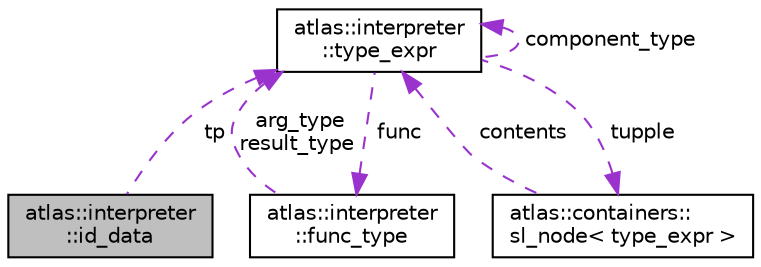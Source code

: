 digraph "atlas::interpreter::id_data"
{
  edge [fontname="Helvetica",fontsize="10",labelfontname="Helvetica",labelfontsize="10"];
  node [fontname="Helvetica",fontsize="10",shape=record];
  Node1 [label="atlas::interpreter\l::id_data",height=0.2,width=0.4,color="black", fillcolor="grey75", style="filled", fontcolor="black"];
  Node2 -> Node1 [dir="back",color="darkorchid3",fontsize="10",style="dashed",label=" tp" ,fontname="Helvetica"];
  Node2 [label="atlas::interpreter\l::type_expr",height=0.2,width=0.4,color="black", fillcolor="white", style="filled",URL="$structatlas_1_1interpreter_1_1type__expr.html"];
  Node3 -> Node2 [dir="back",color="darkorchid3",fontsize="10",style="dashed",label=" func" ,fontname="Helvetica"];
  Node3 [label="atlas::interpreter\l::func_type",height=0.2,width=0.4,color="black", fillcolor="white", style="filled",URL="$structatlas_1_1interpreter_1_1func__type.html"];
  Node2 -> Node3 [dir="back",color="darkorchid3",fontsize="10",style="dashed",label=" arg_type\nresult_type" ,fontname="Helvetica"];
  Node4 -> Node2 [dir="back",color="darkorchid3",fontsize="10",style="dashed",label=" tupple" ,fontname="Helvetica"];
  Node4 [label="atlas::containers::\lsl_node\< type_expr \>",height=0.2,width=0.4,color="black", fillcolor="white", style="filled",URL="$structatlas_1_1containers_1_1sl__node.html"];
  Node2 -> Node4 [dir="back",color="darkorchid3",fontsize="10",style="dashed",label=" contents" ,fontname="Helvetica"];
  Node2 -> Node2 [dir="back",color="darkorchid3",fontsize="10",style="dashed",label=" component_type" ,fontname="Helvetica"];
}
